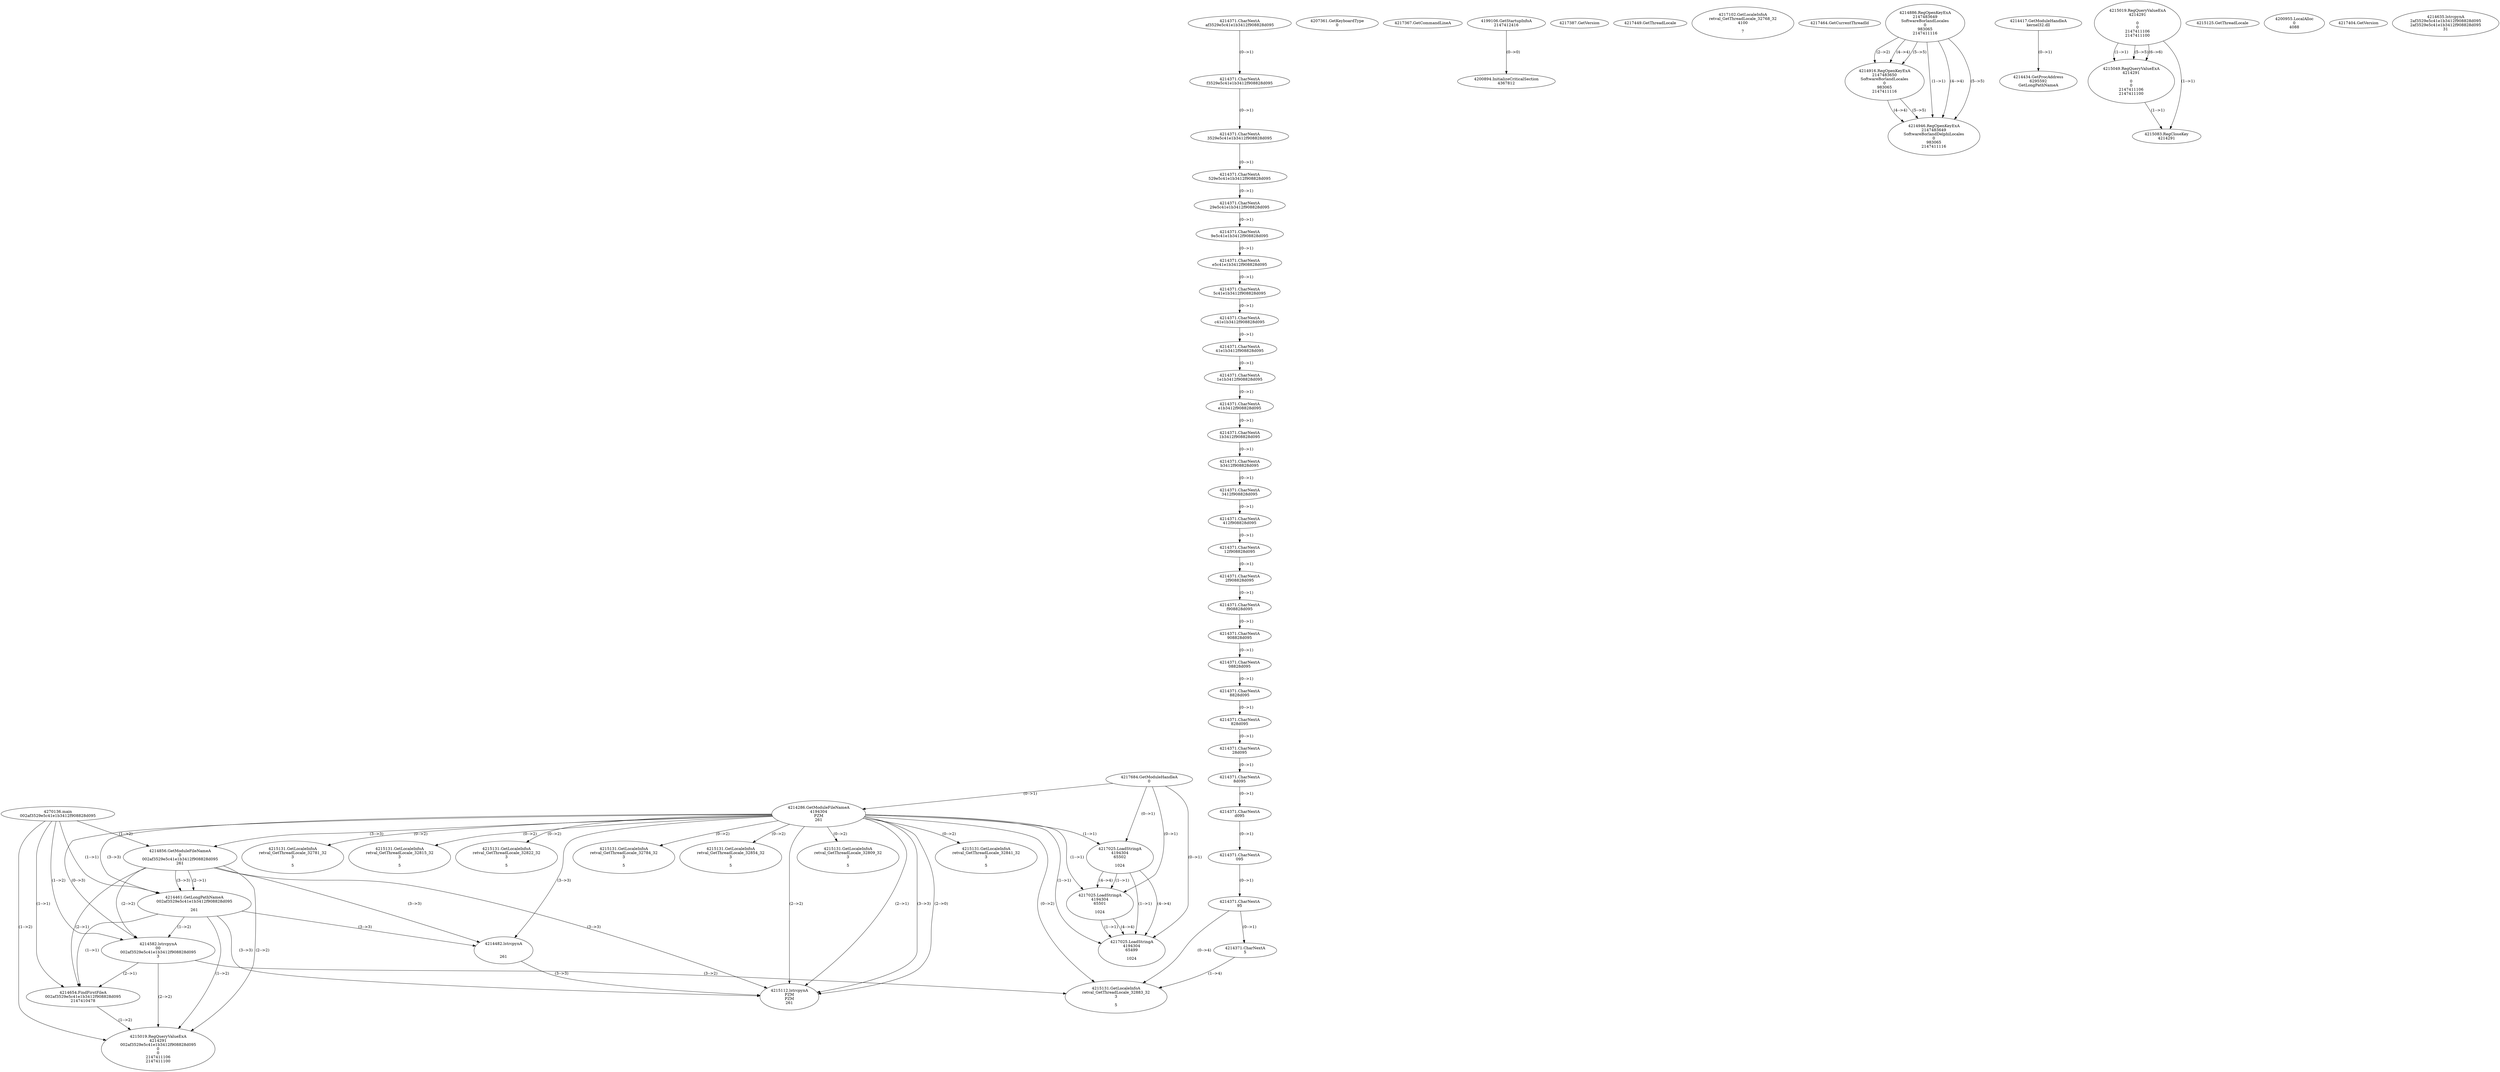 // Global SCDG with merge call
digraph {
	0 [label="4270136.main
002af3529e5c41e1b3412f908828d095"]
	1 [label="4217684.GetModuleHandleA
0"]
	2 [label="4207361.GetKeyboardType
0"]
	3 [label="4217367.GetCommandLineA
"]
	4 [label="4199106.GetStartupInfoA
2147412416"]
	5 [label="4217387.GetVersion
"]
	6 [label="4217449.GetThreadLocale
"]
	7 [label="4217102.GetLocaleInfoA
retval_GetThreadLocale_32768_32
4100

7"]
	8 [label="4217464.GetCurrentThreadId
"]
	9 [label="4214286.GetModuleFileNameA
4194304
PZM
261"]
	1 -> 9 [label="(0-->1)"]
	10 [label="4214856.GetModuleFileNameA
0
002af3529e5c41e1b3412f908828d095
261"]
	0 -> 10 [label="(1-->2)"]
	9 -> 10 [label="(3-->3)"]
	11 [label="4214886.RegOpenKeyExA
2147483649
Software\Borland\Locales
0
983065
2147411116"]
	12 [label="4214916.RegOpenKeyExA
2147483650
Software\Borland\Locales
0
983065
2147411116"]
	11 -> 12 [label="(2-->2)"]
	11 -> 12 [label="(4-->4)"]
	11 -> 12 [label="(5-->5)"]
	13 [label="4214946.RegOpenKeyExA
2147483649
Software\Borland\Delphi\Locales
0
983065
2147411116"]
	11 -> 13 [label="(1-->1)"]
	11 -> 13 [label="(4-->4)"]
	12 -> 13 [label="(4-->4)"]
	11 -> 13 [label="(5-->5)"]
	12 -> 13 [label="(5-->5)"]
	14 [label="4214417.GetModuleHandleA
kernel32.dll"]
	15 [label="4214434.GetProcAddress
6295592
GetLongPathNameA"]
	14 -> 15 [label="(0-->1)"]
	16 [label="4214461.GetLongPathNameA
002af3529e5c41e1b3412f908828d095

261"]
	0 -> 16 [label="(1-->1)"]
	10 -> 16 [label="(2-->1)"]
	9 -> 16 [label="(3-->3)"]
	10 -> 16 [label="(3-->3)"]
	17 [label="4214482.lstrcpynA


261"]
	9 -> 17 [label="(3-->3)"]
	10 -> 17 [label="(3-->3)"]
	16 -> 17 [label="(3-->3)"]
	18 [label="4215019.RegQueryValueExA
4214291

0
0
2147411106
2147411100"]
	19 [label="4215049.RegQueryValueExA
4214291

0
0
2147411106
2147411100"]
	18 -> 19 [label="(1-->1)"]
	18 -> 19 [label="(5-->5)"]
	18 -> 19 [label="(6-->6)"]
	20 [label="4215083.RegCloseKey
4214291"]
	18 -> 20 [label="(1-->1)"]
	19 -> 20 [label="(1-->1)"]
	21 [label="4215112.lstrcpynA
PZM
PZM
261"]
	9 -> 21 [label="(2-->1)"]
	9 -> 21 [label="(2-->2)"]
	9 -> 21 [label="(3-->3)"]
	10 -> 21 [label="(3-->3)"]
	16 -> 21 [label="(3-->3)"]
	17 -> 21 [label="(3-->3)"]
	9 -> 21 [label="(2-->0)"]
	22 [label="4215125.GetThreadLocale
"]
	23 [label="4215131.GetLocaleInfoA
retval_GetThreadLocale_32815_32
3

5"]
	9 -> 23 [label="(0-->2)"]
	24 [label="4217025.LoadStringA
4194304
65502

1024"]
	1 -> 24 [label="(0-->1)"]
	9 -> 24 [label="(1-->1)"]
	25 [label="4200894.InitializeCriticalSection
4367812"]
	4 -> 25 [label="(0-->0)"]
	26 [label="4200955.LocalAlloc
0
4088"]
	27 [label="4217404.GetVersion
"]
	28 [label="4215131.GetLocaleInfoA
retval_GetThreadLocale_32822_32
3

5"]
	9 -> 28 [label="(0-->2)"]
	29 [label="4217025.LoadStringA
4194304
65501

1024"]
	1 -> 29 [label="(0-->1)"]
	9 -> 29 [label="(1-->1)"]
	24 -> 29 [label="(1-->1)"]
	24 -> 29 [label="(4-->4)"]
	30 [label="4215131.GetLocaleInfoA
retval_GetThreadLocale_32784_32
3

5"]
	9 -> 30 [label="(0-->2)"]
	31 [label="4215131.GetLocaleInfoA
retval_GetThreadLocale_32854_32
3

5"]
	9 -> 31 [label="(0-->2)"]
	32 [label="4217025.LoadStringA
4194304
65499

1024"]
	1 -> 32 [label="(0-->1)"]
	9 -> 32 [label="(1-->1)"]
	24 -> 32 [label="(1-->1)"]
	29 -> 32 [label="(1-->1)"]
	24 -> 32 [label="(4-->4)"]
	29 -> 32 [label="(4-->4)"]
	33 [label="4215131.GetLocaleInfoA
retval_GetThreadLocale_32809_32
3

5"]
	9 -> 33 [label="(0-->2)"]
	34 [label="4215131.GetLocaleInfoA
retval_GetThreadLocale_32841_32
3

5"]
	9 -> 34 [label="(0-->2)"]
	35 [label="4214582.lstrcpynA
00
002af3529e5c41e1b3412f908828d095
3"]
	0 -> 35 [label="(1-->2)"]
	10 -> 35 [label="(2-->2)"]
	16 -> 35 [label="(1-->2)"]
	9 -> 35 [label="(0-->3)"]
	36 [label="4214371.CharNextA
af3529e5c41e1b3412f908828d095"]
	37 [label="4214371.CharNextA
f3529e5c41e1b3412f908828d095"]
	36 -> 37 [label="(0-->1)"]
	38 [label="4214371.CharNextA
3529e5c41e1b3412f908828d095"]
	37 -> 38 [label="(0-->1)"]
	39 [label="4214371.CharNextA
529e5c41e1b3412f908828d095"]
	38 -> 39 [label="(0-->1)"]
	40 [label="4214371.CharNextA
29e5c41e1b3412f908828d095"]
	39 -> 40 [label="(0-->1)"]
	41 [label="4214371.CharNextA
9e5c41e1b3412f908828d095"]
	40 -> 41 [label="(0-->1)"]
	42 [label="4214371.CharNextA
e5c41e1b3412f908828d095"]
	41 -> 42 [label="(0-->1)"]
	43 [label="4214371.CharNextA
5c41e1b3412f908828d095"]
	42 -> 43 [label="(0-->1)"]
	44 [label="4214371.CharNextA
c41e1b3412f908828d095"]
	43 -> 44 [label="(0-->1)"]
	45 [label="4214371.CharNextA
41e1b3412f908828d095"]
	44 -> 45 [label="(0-->1)"]
	46 [label="4214371.CharNextA
1e1b3412f908828d095"]
	45 -> 46 [label="(0-->1)"]
	47 [label="4214371.CharNextA
e1b3412f908828d095"]
	46 -> 47 [label="(0-->1)"]
	48 [label="4214371.CharNextA
1b3412f908828d095"]
	47 -> 48 [label="(0-->1)"]
	49 [label="4214371.CharNextA
b3412f908828d095"]
	48 -> 49 [label="(0-->1)"]
	50 [label="4214371.CharNextA
3412f908828d095"]
	49 -> 50 [label="(0-->1)"]
	51 [label="4214371.CharNextA
412f908828d095"]
	50 -> 51 [label="(0-->1)"]
	52 [label="4214371.CharNextA
12f908828d095"]
	51 -> 52 [label="(0-->1)"]
	53 [label="4214371.CharNextA
2f908828d095"]
	52 -> 53 [label="(0-->1)"]
	54 [label="4214371.CharNextA
f908828d095"]
	53 -> 54 [label="(0-->1)"]
	55 [label="4214371.CharNextA
908828d095"]
	54 -> 55 [label="(0-->1)"]
	56 [label="4214371.CharNextA
08828d095"]
	55 -> 56 [label="(0-->1)"]
	57 [label="4214371.CharNextA
8828d095"]
	56 -> 57 [label="(0-->1)"]
	58 [label="4214371.CharNextA
828d095"]
	57 -> 58 [label="(0-->1)"]
	59 [label="4214371.CharNextA
28d095"]
	58 -> 59 [label="(0-->1)"]
	60 [label="4214371.CharNextA
8d095"]
	59 -> 60 [label="(0-->1)"]
	61 [label="4214371.CharNextA
d095"]
	60 -> 61 [label="(0-->1)"]
	62 [label="4214371.CharNextA
095"]
	61 -> 62 [label="(0-->1)"]
	63 [label="4214371.CharNextA
95"]
	62 -> 63 [label="(0-->1)"]
	64 [label="4214371.CharNextA
5"]
	63 -> 64 [label="(0-->1)"]
	65 [label="4214635.lstrcpynA
2af3529e5c41e1b3412f908828d095
2af3529e5c41e1b3412f908828d095
31"]
	66 [label="4214654.FindFirstFileA
002af3529e5c41e1b3412f908828d095
2147410478"]
	0 -> 66 [label="(1-->1)"]
	10 -> 66 [label="(2-->1)"]
	16 -> 66 [label="(1-->1)"]
	35 -> 66 [label="(2-->1)"]
	67 [label="4215019.RegQueryValueExA
4214291
002af3529e5c41e1b3412f908828d095
0
0
2147411106
2147411100"]
	0 -> 67 [label="(1-->2)"]
	10 -> 67 [label="(2-->2)"]
	16 -> 67 [label="(1-->2)"]
	35 -> 67 [label="(2-->2)"]
	66 -> 67 [label="(1-->2)"]
	68 [label="4215131.GetLocaleInfoA
retval_GetThreadLocale_32883_32
3

5"]
	9 -> 68 [label="(0-->2)"]
	35 -> 68 [label="(3-->2)"]
	63 -> 68 [label="(0-->4)"]
	64 -> 68 [label="(1-->4)"]
	69 [label="4215131.GetLocaleInfoA
retval_GetThreadLocale_32781_32
3

5"]
	9 -> 69 [label="(0-->2)"]
}
